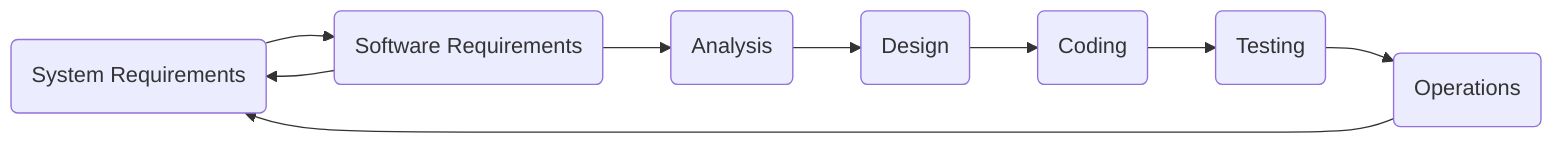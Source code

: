 flowchart LR
    S(System Requirements) 
    S --> R(Software Requirements)
    R --> S
    R --> A(Analysis)
    A --> D(Design)
    D --> C(Coding)
    C --> T(Testing)
    T --> O(Operations)
    O --> S